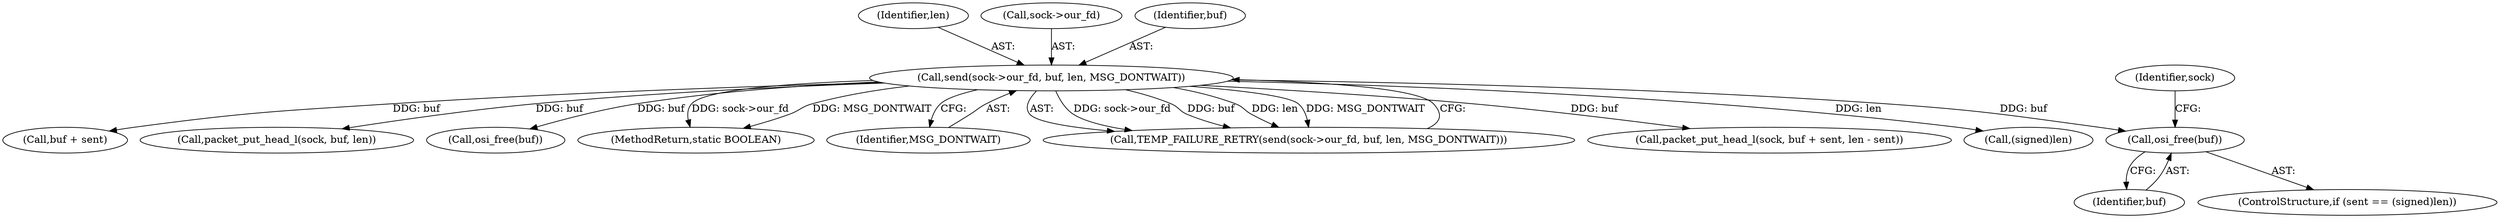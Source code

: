 digraph "0_Android_472271b153c5dc53c28beac55480a8d8434b2d5c_31@API" {
"1000131" [label="(Call,osi_free(buf))"];
"1000118" [label="(Call,send(sock->our_fd, buf, len, MSG_DONTWAIT))"];
"1000118" [label="(Call,send(sock->our_fd, buf, len, MSG_DONTWAIT))"];
"1000108" [label="(Identifier,sock)"];
"1000123" [label="(Identifier,len)"];
"1000141" [label="(Call,buf + sent)"];
"1000156" [label="(Call,packet_put_head_l(sock, buf, len))"];
"1000132" [label="(Identifier,buf)"];
"1000147" [label="(Call,osi_free(buf))"];
"1000176" [label="(MethodReturn,static BOOLEAN)"];
"1000125" [label="(ControlStructure,if (sent == (signed)len))"];
"1000124" [label="(Identifier,MSG_DONTWAIT)"];
"1000119" [label="(Call,sock->our_fd)"];
"1000122" [label="(Identifier,buf)"];
"1000131" [label="(Call,osi_free(buf))"];
"1000117" [label="(Call,TEMP_FAILURE_RETRY(send(sock->our_fd, buf, len, MSG_DONTWAIT)))"];
"1000139" [label="(Call,packet_put_head_l(sock, buf + sent, len - sent))"];
"1000128" [label="(Call,(signed)len)"];
"1000131" -> "1000125"  [label="AST: "];
"1000131" -> "1000132"  [label="CFG: "];
"1000132" -> "1000131"  [label="AST: "];
"1000108" -> "1000131"  [label="CFG: "];
"1000118" -> "1000131"  [label="DDG: buf"];
"1000118" -> "1000117"  [label="AST: "];
"1000118" -> "1000124"  [label="CFG: "];
"1000119" -> "1000118"  [label="AST: "];
"1000122" -> "1000118"  [label="AST: "];
"1000123" -> "1000118"  [label="AST: "];
"1000124" -> "1000118"  [label="AST: "];
"1000117" -> "1000118"  [label="CFG: "];
"1000118" -> "1000176"  [label="DDG: sock->our_fd"];
"1000118" -> "1000176"  [label="DDG: MSG_DONTWAIT"];
"1000118" -> "1000117"  [label="DDG: sock->our_fd"];
"1000118" -> "1000117"  [label="DDG: buf"];
"1000118" -> "1000117"  [label="DDG: len"];
"1000118" -> "1000117"  [label="DDG: MSG_DONTWAIT"];
"1000118" -> "1000128"  [label="DDG: len"];
"1000118" -> "1000139"  [label="DDG: buf"];
"1000118" -> "1000141"  [label="DDG: buf"];
"1000118" -> "1000147"  [label="DDG: buf"];
"1000118" -> "1000156"  [label="DDG: buf"];
}
